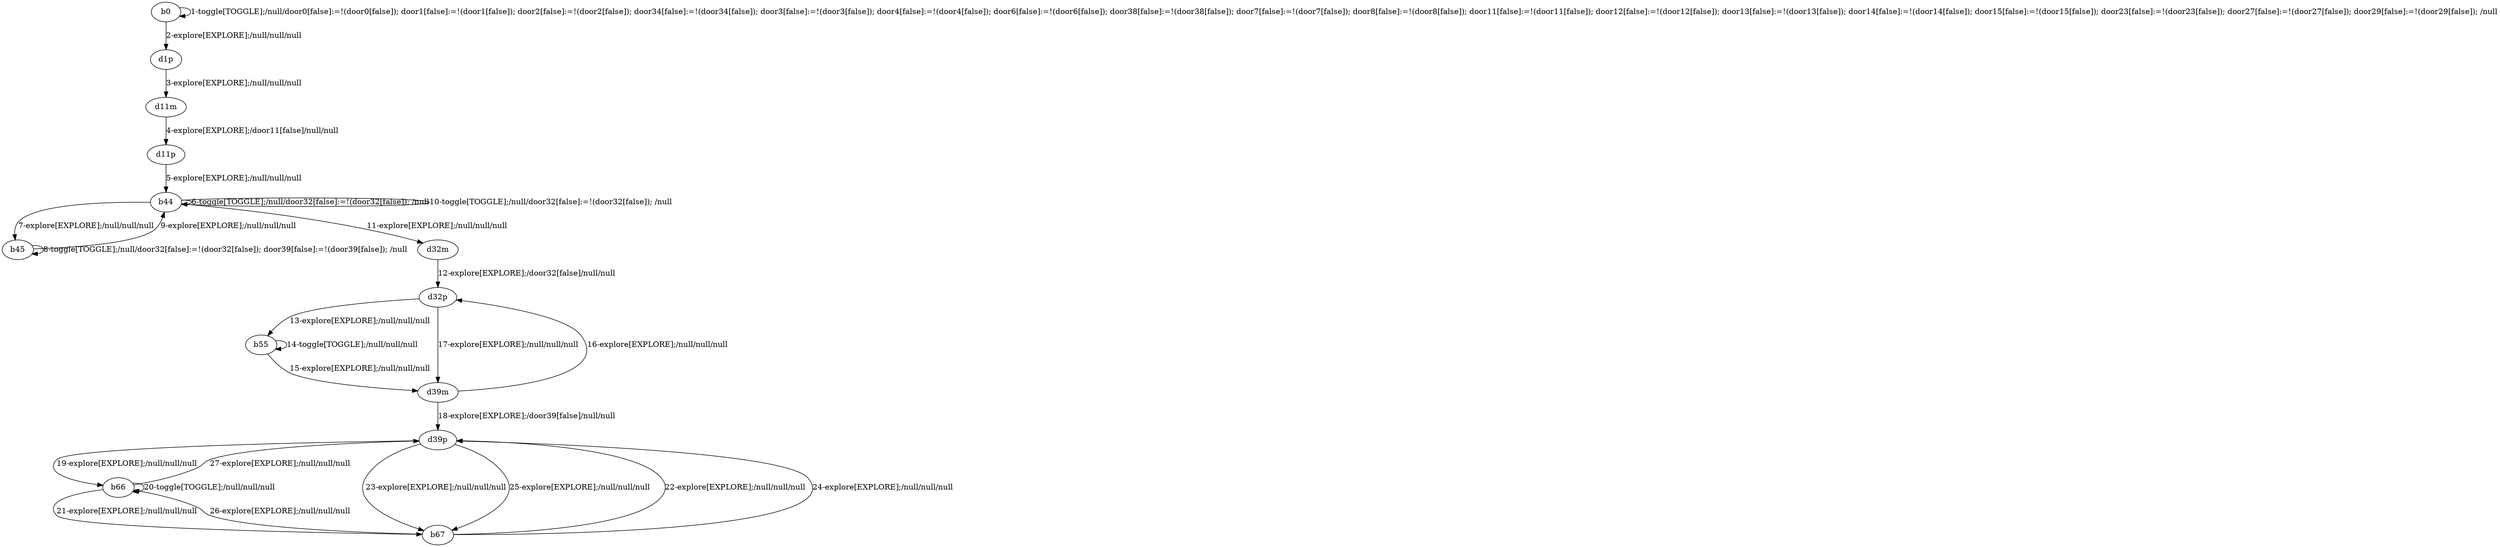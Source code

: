 # Total number of goals covered by this test: 1
# b66 --> d39p

digraph g {
"b0" -> "b0" [label = "1-toggle[TOGGLE];/null/door0[false]:=!(door0[false]); door1[false]:=!(door1[false]); door2[false]:=!(door2[false]); door34[false]:=!(door34[false]); door3[false]:=!(door3[false]); door4[false]:=!(door4[false]); door6[false]:=!(door6[false]); door38[false]:=!(door38[false]); door7[false]:=!(door7[false]); door8[false]:=!(door8[false]); door11[false]:=!(door11[false]); door12[false]:=!(door12[false]); door13[false]:=!(door13[false]); door14[false]:=!(door14[false]); door15[false]:=!(door15[false]); door23[false]:=!(door23[false]); door27[false]:=!(door27[false]); door29[false]:=!(door29[false]); /null"];
"b0" -> "d1p" [label = "2-explore[EXPLORE];/null/null/null"];
"d1p" -> "d11m" [label = "3-explore[EXPLORE];/null/null/null"];
"d11m" -> "d11p" [label = "4-explore[EXPLORE];/door11[false]/null/null"];
"d11p" -> "b44" [label = "5-explore[EXPLORE];/null/null/null"];
"b44" -> "b44" [label = "6-toggle[TOGGLE];/null/door32[false]:=!(door32[false]); /null"];
"b44" -> "b45" [label = "7-explore[EXPLORE];/null/null/null"];
"b45" -> "b45" [label = "8-toggle[TOGGLE];/null/door32[false]:=!(door32[false]); door39[false]:=!(door39[false]); /null"];
"b45" -> "b44" [label = "9-explore[EXPLORE];/null/null/null"];
"b44" -> "b44" [label = "10-toggle[TOGGLE];/null/door32[false]:=!(door32[false]); /null"];
"b44" -> "d32m" [label = "11-explore[EXPLORE];/null/null/null"];
"d32m" -> "d32p" [label = "12-explore[EXPLORE];/door32[false]/null/null"];
"d32p" -> "b55" [label = "13-explore[EXPLORE];/null/null/null"];
"b55" -> "b55" [label = "14-toggle[TOGGLE];/null/null/null"];
"b55" -> "d39m" [label = "15-explore[EXPLORE];/null/null/null"];
"d39m" -> "d32p" [label = "16-explore[EXPLORE];/null/null/null"];
"d32p" -> "d39m" [label = "17-explore[EXPLORE];/null/null/null"];
"d39m" -> "d39p" [label = "18-explore[EXPLORE];/door39[false]/null/null"];
"d39p" -> "b66" [label = "19-explore[EXPLORE];/null/null/null"];
"b66" -> "b66" [label = "20-toggle[TOGGLE];/null/null/null"];
"b66" -> "b67" [label = "21-explore[EXPLORE];/null/null/null"];
"b67" -> "d39p" [label = "22-explore[EXPLORE];/null/null/null"];
"d39p" -> "b67" [label = "23-explore[EXPLORE];/null/null/null"];
"b67" -> "d39p" [label = "24-explore[EXPLORE];/null/null/null"];
"d39p" -> "b67" [label = "25-explore[EXPLORE];/null/null/null"];
"b67" -> "b66" [label = "26-explore[EXPLORE];/null/null/null"];
"b66" -> "d39p" [label = "27-explore[EXPLORE];/null/null/null"];
}